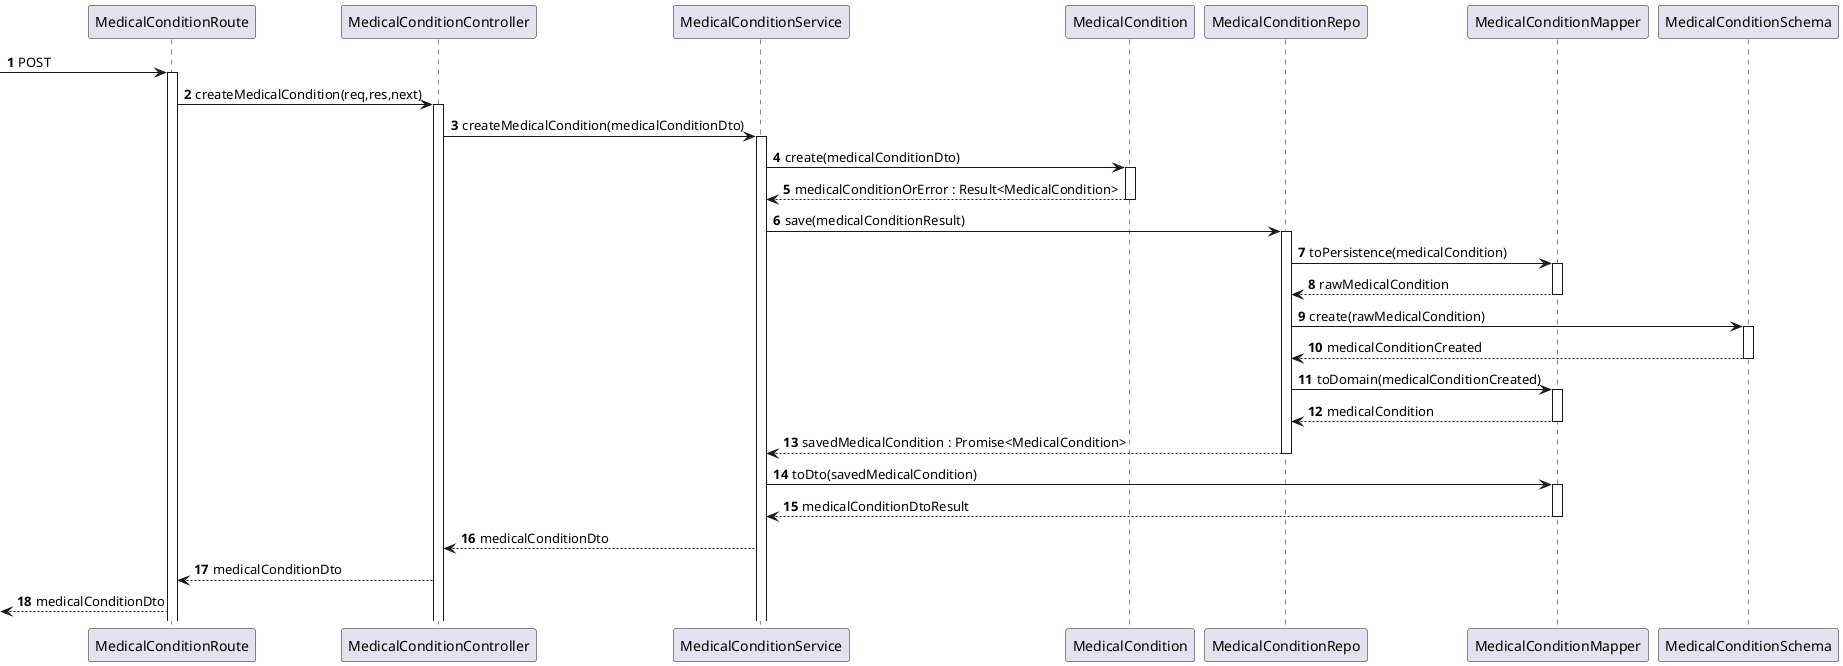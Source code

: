 @startuml
'https://plantuml.com/sequence-diagram

autonumber

participant "MedicalConditionRoute" as mcr

participant "MedicalConditionController" as mcc

participant "MedicalConditionService" as mcs

participant "MedicalCondition" as mc

participant "MedicalConditionRepo" as mcrepo

participant "MedicalConditionMapper" as mcm

participant "MedicalConditionSchema" as mcschema


-> mcr : POST

activate mcr

mcr -> mcc : createMedicalCondition(req,res,next)

activate mcc

mcc -> mcs : createMedicalCondition(medicalConditionDto)

activate mcs

mcs -> mc : create(medicalConditionDto)

activate mc

mc --> mcs: medicalConditionOrError : Result<MedicalCondition>

deactivate mc

mcs -> mcrepo : save(medicalConditionResult)

activate mcrepo

mcrepo -> mcm : toPersistence(medicalCondition)

activate mcm

mcm --> mcrepo : rawMedicalCondition

deactivate mcm

mcrepo -> mcschema : create(rawMedicalCondition)

activate mcschema

mcschema --> mcrepo : medicalConditionCreated

deactivate mcschema

mcrepo -> mcm : toDomain(medicalConditionCreated)

activate mcm

mcm --> mcrepo : medicalCondition

deactivate mcm

mcrepo --> mcs : savedMedicalCondition : Promise<MedicalCondition>

deactivate mcrepo

mcs -> mcm : toDto(savedMedicalCondition)

activate mcm

mcm --> mcs : medicalConditionDtoResult

deactivate mcm

mcs --> mcc : medicalConditionDto

mcc --> mcr : medicalConditionDto

<-- mcr : medicalConditionDto
@enduml